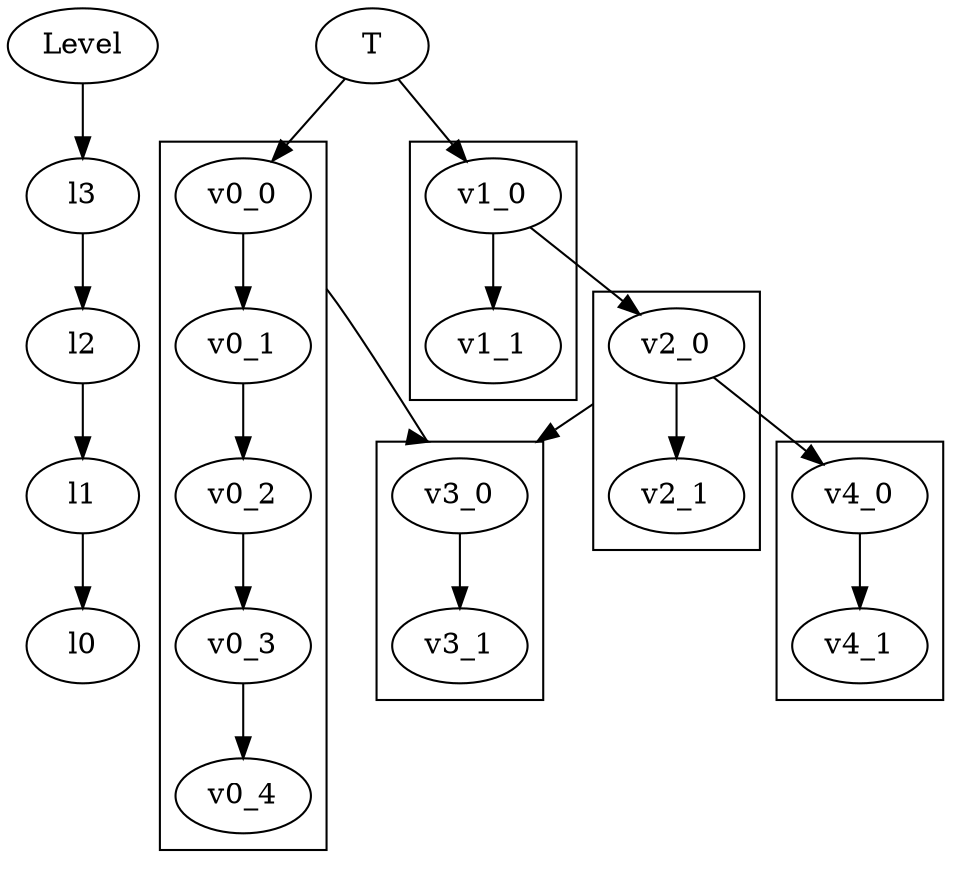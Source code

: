 digraph G {
    
    Level -> l3 -> l2 -> l1 -> l0;
    compound = true;
    newrank=true;
    
    
    subgraph cluster_4 { v4_0 -> v4_1;}
    subgraph cluster_0 { v0_0 -> v0_1 -> v0_2 -> v0_3 ->v0_4;}
    subgraph cluster_1 { v1_0 -> v1_1;}
    subgraph cluster_2 { v2_0 -> v2_1;}
    subgraph cluster_3 { v3_0 -> v3_1;}
    
    {rank = source; Level; T;}
    {rank = same; l3; v0_0; v1_0;}
    {rank =same; l2; v2_0;}
    {rank =same; l1; v3_0; v4_0}
    {rank =same; l0;}
    
    T -> {v0_0, v1_0}[constraint=true];
    v1_0 -> v2_0[constraint=true];
    v0_0 -> v3_0[constraint=true,ltail=cluster_0,lhead=cluster_3];
    v2_0 -> v3_0[constraint=true,ltail=cluster_2,lhead=cluster_3];
    v2_0 -> v4_0[constraint=true];
    
    
    
    
    
    
    
    
    
    
    
/*
e 1 0 ba
e 2 1 b
e 3 1 a
e 4 3 a
e 5 4 a
e 6 4 a 
subgraph cluster_t0 {
        label = "tree 0";clusterrank=global;
        
        v0_0 [label = "Generalisation",
    color=red,
    fontcolor=blue,
    style=filled,
    fillcolor=yellow];
        
        v0_0 -> v0_1;
        v0_1 -> v0_2 [style=bold,color=red];
        v0_1 -> v0_3 [color=red];
        v0_3 -> v0_4;
        v0_4 -> v0_5;
        v0_4 -> v0_6;
    }
    subgraph cluster_t1 {
        label = "tree 1";
        
        v1_0 [label = "Generalisation",
    color=red,
    fontcolor=blue,
    style=filled,
    fillcolor=yellow];
        
        v1_0 -> v1_1;
        v1_1 -> v1_2 [style=bold,color=red];
        v1_1 -> v1_3 [color=red];
        v1_3 -> v1_4;
        v1_4 -> v1_5;
        v1_4 -> v1_6;
    }
*/
    
}
